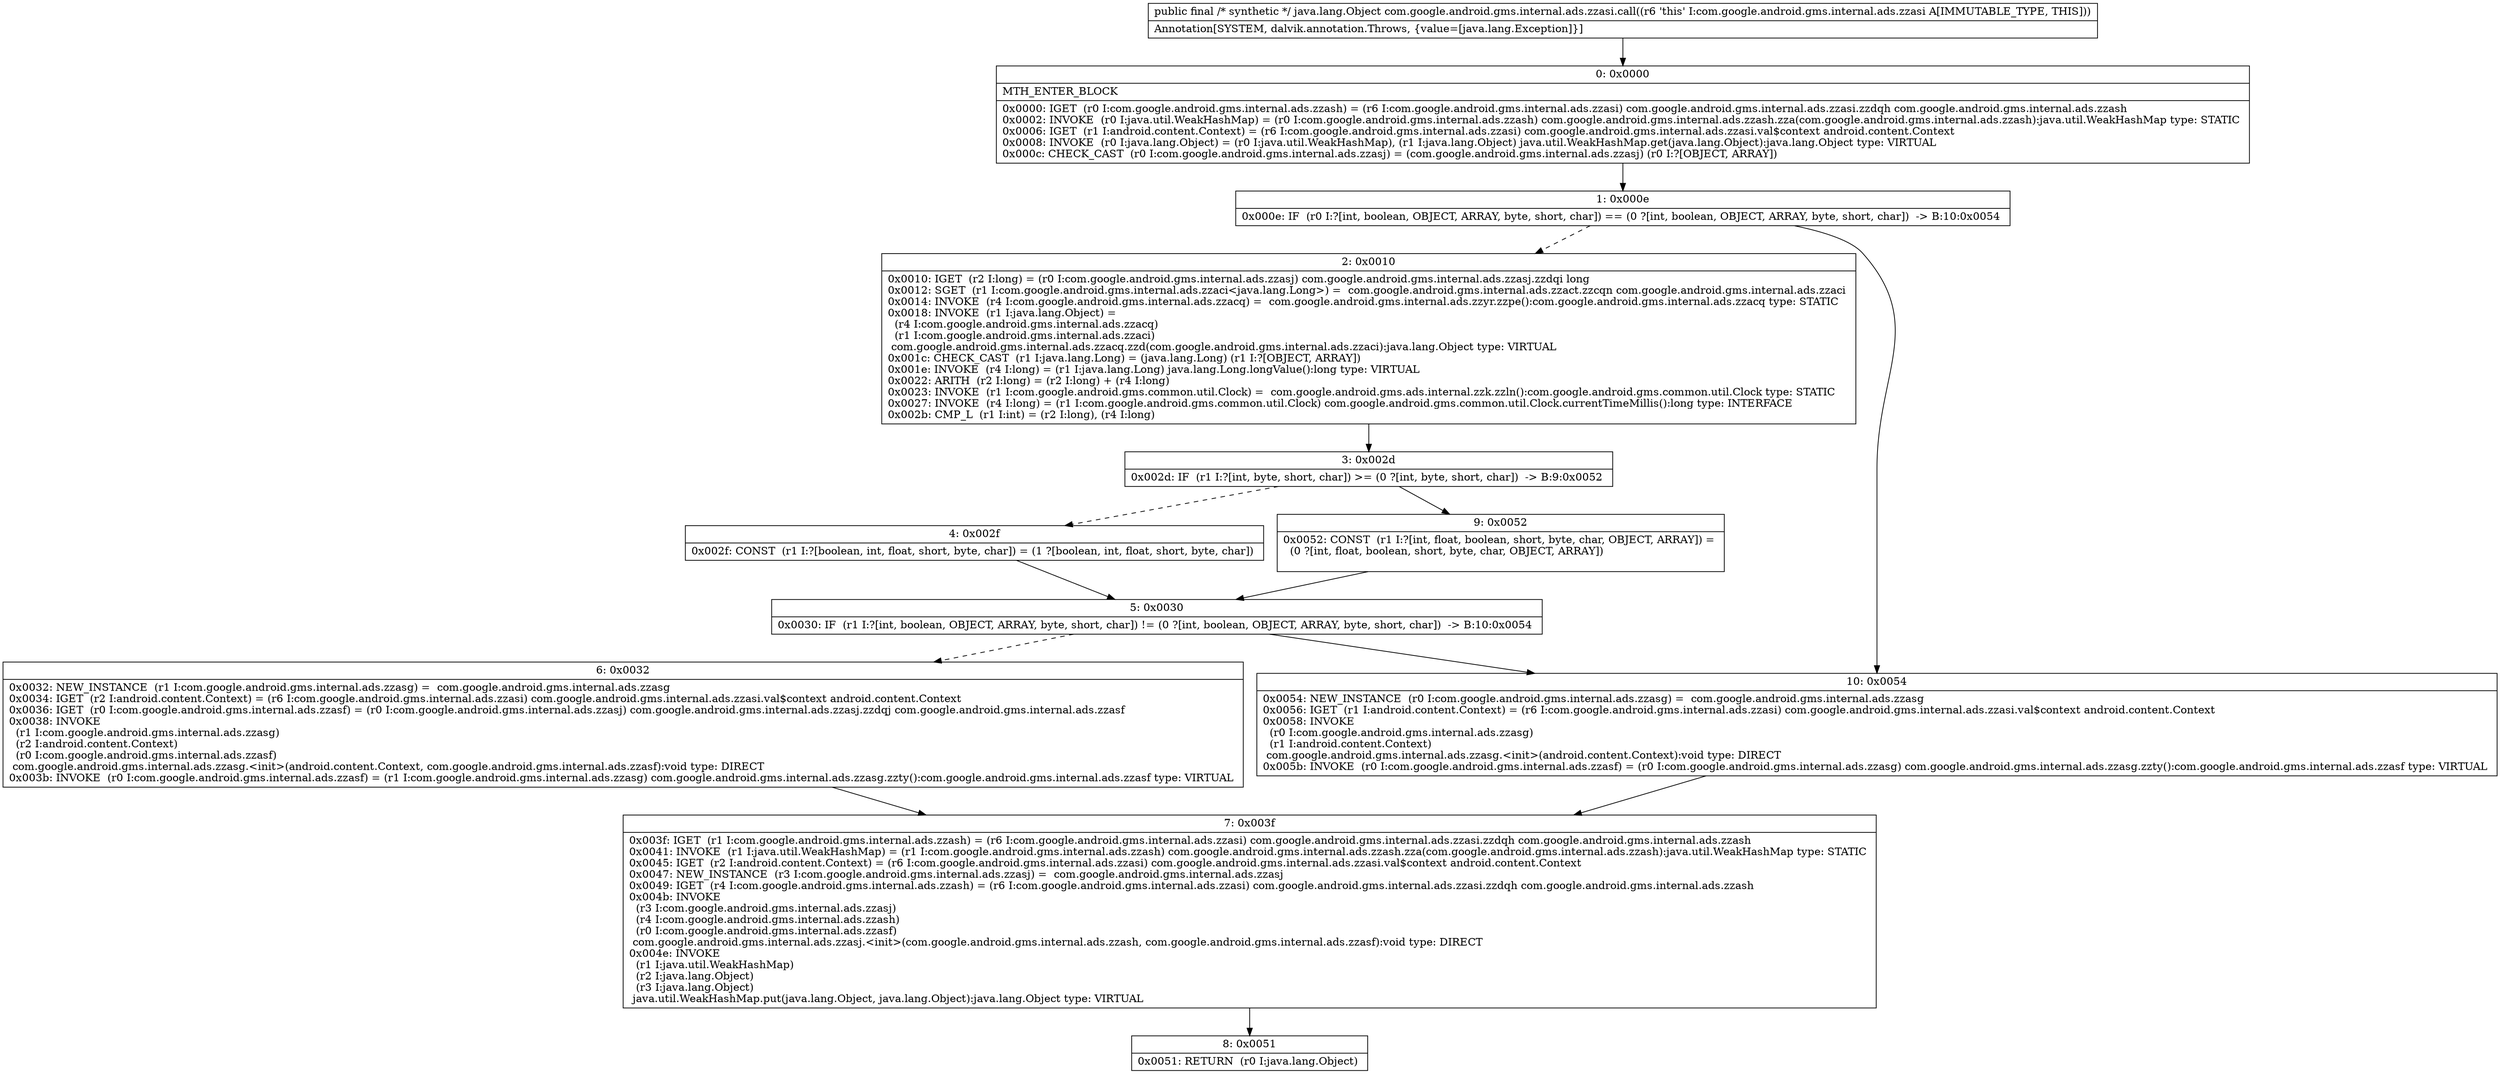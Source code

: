 digraph "CFG forcom.google.android.gms.internal.ads.zzasi.call()Ljava\/lang\/Object;" {
Node_0 [shape=record,label="{0\:\ 0x0000|MTH_ENTER_BLOCK\l|0x0000: IGET  (r0 I:com.google.android.gms.internal.ads.zzash) = (r6 I:com.google.android.gms.internal.ads.zzasi) com.google.android.gms.internal.ads.zzasi.zzdqh com.google.android.gms.internal.ads.zzash \l0x0002: INVOKE  (r0 I:java.util.WeakHashMap) = (r0 I:com.google.android.gms.internal.ads.zzash) com.google.android.gms.internal.ads.zzash.zza(com.google.android.gms.internal.ads.zzash):java.util.WeakHashMap type: STATIC \l0x0006: IGET  (r1 I:android.content.Context) = (r6 I:com.google.android.gms.internal.ads.zzasi) com.google.android.gms.internal.ads.zzasi.val$context android.content.Context \l0x0008: INVOKE  (r0 I:java.lang.Object) = (r0 I:java.util.WeakHashMap), (r1 I:java.lang.Object) java.util.WeakHashMap.get(java.lang.Object):java.lang.Object type: VIRTUAL \l0x000c: CHECK_CAST  (r0 I:com.google.android.gms.internal.ads.zzasj) = (com.google.android.gms.internal.ads.zzasj) (r0 I:?[OBJECT, ARRAY]) \l}"];
Node_1 [shape=record,label="{1\:\ 0x000e|0x000e: IF  (r0 I:?[int, boolean, OBJECT, ARRAY, byte, short, char]) == (0 ?[int, boolean, OBJECT, ARRAY, byte, short, char])  \-\> B:10:0x0054 \l}"];
Node_2 [shape=record,label="{2\:\ 0x0010|0x0010: IGET  (r2 I:long) = (r0 I:com.google.android.gms.internal.ads.zzasj) com.google.android.gms.internal.ads.zzasj.zzdqi long \l0x0012: SGET  (r1 I:com.google.android.gms.internal.ads.zzaci\<java.lang.Long\>) =  com.google.android.gms.internal.ads.zzact.zzcqn com.google.android.gms.internal.ads.zzaci \l0x0014: INVOKE  (r4 I:com.google.android.gms.internal.ads.zzacq) =  com.google.android.gms.internal.ads.zzyr.zzpe():com.google.android.gms.internal.ads.zzacq type: STATIC \l0x0018: INVOKE  (r1 I:java.lang.Object) = \l  (r4 I:com.google.android.gms.internal.ads.zzacq)\l  (r1 I:com.google.android.gms.internal.ads.zzaci)\l com.google.android.gms.internal.ads.zzacq.zzd(com.google.android.gms.internal.ads.zzaci):java.lang.Object type: VIRTUAL \l0x001c: CHECK_CAST  (r1 I:java.lang.Long) = (java.lang.Long) (r1 I:?[OBJECT, ARRAY]) \l0x001e: INVOKE  (r4 I:long) = (r1 I:java.lang.Long) java.lang.Long.longValue():long type: VIRTUAL \l0x0022: ARITH  (r2 I:long) = (r2 I:long) + (r4 I:long) \l0x0023: INVOKE  (r1 I:com.google.android.gms.common.util.Clock) =  com.google.android.gms.ads.internal.zzk.zzln():com.google.android.gms.common.util.Clock type: STATIC \l0x0027: INVOKE  (r4 I:long) = (r1 I:com.google.android.gms.common.util.Clock) com.google.android.gms.common.util.Clock.currentTimeMillis():long type: INTERFACE \l0x002b: CMP_L  (r1 I:int) = (r2 I:long), (r4 I:long) \l}"];
Node_3 [shape=record,label="{3\:\ 0x002d|0x002d: IF  (r1 I:?[int, byte, short, char]) \>= (0 ?[int, byte, short, char])  \-\> B:9:0x0052 \l}"];
Node_4 [shape=record,label="{4\:\ 0x002f|0x002f: CONST  (r1 I:?[boolean, int, float, short, byte, char]) = (1 ?[boolean, int, float, short, byte, char]) \l}"];
Node_5 [shape=record,label="{5\:\ 0x0030|0x0030: IF  (r1 I:?[int, boolean, OBJECT, ARRAY, byte, short, char]) != (0 ?[int, boolean, OBJECT, ARRAY, byte, short, char])  \-\> B:10:0x0054 \l}"];
Node_6 [shape=record,label="{6\:\ 0x0032|0x0032: NEW_INSTANCE  (r1 I:com.google.android.gms.internal.ads.zzasg) =  com.google.android.gms.internal.ads.zzasg \l0x0034: IGET  (r2 I:android.content.Context) = (r6 I:com.google.android.gms.internal.ads.zzasi) com.google.android.gms.internal.ads.zzasi.val$context android.content.Context \l0x0036: IGET  (r0 I:com.google.android.gms.internal.ads.zzasf) = (r0 I:com.google.android.gms.internal.ads.zzasj) com.google.android.gms.internal.ads.zzasj.zzdqj com.google.android.gms.internal.ads.zzasf \l0x0038: INVOKE  \l  (r1 I:com.google.android.gms.internal.ads.zzasg)\l  (r2 I:android.content.Context)\l  (r0 I:com.google.android.gms.internal.ads.zzasf)\l com.google.android.gms.internal.ads.zzasg.\<init\>(android.content.Context, com.google.android.gms.internal.ads.zzasf):void type: DIRECT \l0x003b: INVOKE  (r0 I:com.google.android.gms.internal.ads.zzasf) = (r1 I:com.google.android.gms.internal.ads.zzasg) com.google.android.gms.internal.ads.zzasg.zzty():com.google.android.gms.internal.ads.zzasf type: VIRTUAL \l}"];
Node_7 [shape=record,label="{7\:\ 0x003f|0x003f: IGET  (r1 I:com.google.android.gms.internal.ads.zzash) = (r6 I:com.google.android.gms.internal.ads.zzasi) com.google.android.gms.internal.ads.zzasi.zzdqh com.google.android.gms.internal.ads.zzash \l0x0041: INVOKE  (r1 I:java.util.WeakHashMap) = (r1 I:com.google.android.gms.internal.ads.zzash) com.google.android.gms.internal.ads.zzash.zza(com.google.android.gms.internal.ads.zzash):java.util.WeakHashMap type: STATIC \l0x0045: IGET  (r2 I:android.content.Context) = (r6 I:com.google.android.gms.internal.ads.zzasi) com.google.android.gms.internal.ads.zzasi.val$context android.content.Context \l0x0047: NEW_INSTANCE  (r3 I:com.google.android.gms.internal.ads.zzasj) =  com.google.android.gms.internal.ads.zzasj \l0x0049: IGET  (r4 I:com.google.android.gms.internal.ads.zzash) = (r6 I:com.google.android.gms.internal.ads.zzasi) com.google.android.gms.internal.ads.zzasi.zzdqh com.google.android.gms.internal.ads.zzash \l0x004b: INVOKE  \l  (r3 I:com.google.android.gms.internal.ads.zzasj)\l  (r4 I:com.google.android.gms.internal.ads.zzash)\l  (r0 I:com.google.android.gms.internal.ads.zzasf)\l com.google.android.gms.internal.ads.zzasj.\<init\>(com.google.android.gms.internal.ads.zzash, com.google.android.gms.internal.ads.zzasf):void type: DIRECT \l0x004e: INVOKE  \l  (r1 I:java.util.WeakHashMap)\l  (r2 I:java.lang.Object)\l  (r3 I:java.lang.Object)\l java.util.WeakHashMap.put(java.lang.Object, java.lang.Object):java.lang.Object type: VIRTUAL \l}"];
Node_8 [shape=record,label="{8\:\ 0x0051|0x0051: RETURN  (r0 I:java.lang.Object) \l}"];
Node_9 [shape=record,label="{9\:\ 0x0052|0x0052: CONST  (r1 I:?[int, float, boolean, short, byte, char, OBJECT, ARRAY]) = \l  (0 ?[int, float, boolean, short, byte, char, OBJECT, ARRAY])\l \l}"];
Node_10 [shape=record,label="{10\:\ 0x0054|0x0054: NEW_INSTANCE  (r0 I:com.google.android.gms.internal.ads.zzasg) =  com.google.android.gms.internal.ads.zzasg \l0x0056: IGET  (r1 I:android.content.Context) = (r6 I:com.google.android.gms.internal.ads.zzasi) com.google.android.gms.internal.ads.zzasi.val$context android.content.Context \l0x0058: INVOKE  \l  (r0 I:com.google.android.gms.internal.ads.zzasg)\l  (r1 I:android.content.Context)\l com.google.android.gms.internal.ads.zzasg.\<init\>(android.content.Context):void type: DIRECT \l0x005b: INVOKE  (r0 I:com.google.android.gms.internal.ads.zzasf) = (r0 I:com.google.android.gms.internal.ads.zzasg) com.google.android.gms.internal.ads.zzasg.zzty():com.google.android.gms.internal.ads.zzasf type: VIRTUAL \l}"];
MethodNode[shape=record,label="{public final \/* synthetic *\/ java.lang.Object com.google.android.gms.internal.ads.zzasi.call((r6 'this' I:com.google.android.gms.internal.ads.zzasi A[IMMUTABLE_TYPE, THIS]))  | Annotation[SYSTEM, dalvik.annotation.Throws, \{value=[java.lang.Exception]\}]\l}"];
MethodNode -> Node_0;
Node_0 -> Node_1;
Node_1 -> Node_2[style=dashed];
Node_1 -> Node_10;
Node_2 -> Node_3;
Node_3 -> Node_4[style=dashed];
Node_3 -> Node_9;
Node_4 -> Node_5;
Node_5 -> Node_6[style=dashed];
Node_5 -> Node_10;
Node_6 -> Node_7;
Node_7 -> Node_8;
Node_9 -> Node_5;
Node_10 -> Node_7;
}


